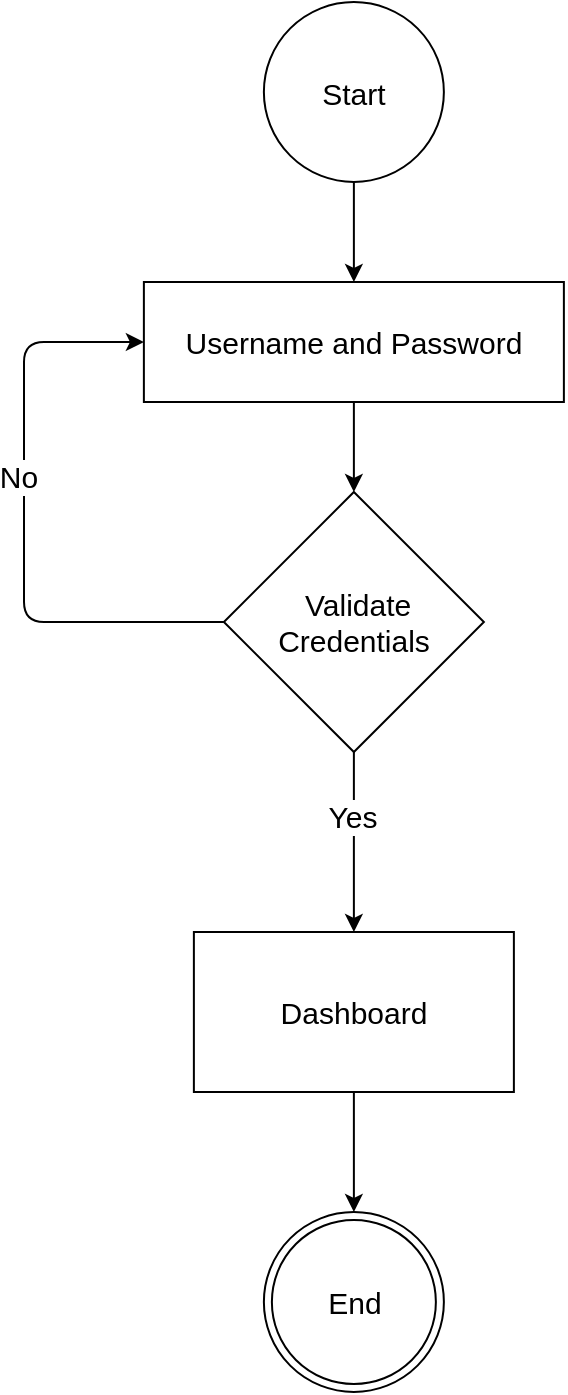 <mxfile>
    <diagram id="PH_vss8K-VmZNLm1NRz3" name="Page-1">
        <mxGraphModel dx="1133" dy="825" grid="1" gridSize="10" guides="1" tooltips="1" connect="1" arrows="1" fold="1" page="1" pageScale="1" pageWidth="850" pageHeight="1100" math="0" shadow="0">
            <root>
                <mxCell id="0"/>
                <mxCell id="1" parent="0"/>
                <mxCell id="6" value="" style="edgeStyle=none;html=1;fontSize=15;" parent="1" source="4" target="5" edge="1">
                    <mxGeometry relative="1" as="geometry"/>
                </mxCell>
                <mxCell id="4" value="Start" style="ellipse;fontSize=15;" parent="1" vertex="1">
                    <mxGeometry x="362.94" y="190" width="90" height="90" as="geometry"/>
                </mxCell>
                <mxCell id="8" value="" style="edgeStyle=none;html=1;fontSize=15;" parent="1" source="5" target="7" edge="1">
                    <mxGeometry relative="1" as="geometry"/>
                </mxCell>
                <mxCell id="5" value="Username and Password" style="whiteSpace=wrap;html=1;fillColor=none;fontSize=15;align=center;" parent="1" vertex="1">
                    <mxGeometry x="302.94" y="330" width="210" height="60" as="geometry"/>
                </mxCell>
                <mxCell id="9" style="edgeStyle=orthogonalEdgeStyle;html=1;exitX=0;exitY=0.5;exitDx=0;exitDy=0;fontSize=15;entryX=0;entryY=0.5;entryDx=0;entryDy=0;" parent="1" source="7" target="5" edge="1">
                    <mxGeometry relative="1" as="geometry">
                        <mxPoint x="222.94" y="520.176" as="targetPoint"/>
                        <Array as="points">
                            <mxPoint x="243" y="500"/>
                            <mxPoint x="243" y="360"/>
                        </Array>
                    </mxGeometry>
                </mxCell>
                <mxCell id="18" value="No" style="edgeLabel;html=1;align=center;verticalAlign=middle;resizable=0;points=[];fontSize=15;" parent="9" vertex="1" connectable="0">
                    <mxGeometry x="-0.021" y="3" relative="1" as="geometry">
                        <mxPoint y="-26" as="offset"/>
                    </mxGeometry>
                </mxCell>
                <mxCell id="12" value="" style="edgeStyle=orthogonalEdgeStyle;html=1;fontSize=15;" parent="1" source="7" target="11" edge="1">
                    <mxGeometry relative="1" as="geometry"/>
                </mxCell>
                <mxCell id="17" value="Yes" style="edgeLabel;html=1;align=center;verticalAlign=middle;resizable=0;points=[];fontSize=15;" parent="12" vertex="1" connectable="0">
                    <mxGeometry x="-0.291" y="-1" relative="1" as="geometry">
                        <mxPoint as="offset"/>
                    </mxGeometry>
                </mxCell>
                <mxCell id="7" value="&amp;nbsp;Validate Credentials" style="rhombus;whiteSpace=wrap;html=1;fontSize=15;fillColor=none;" parent="1" vertex="1">
                    <mxGeometry x="342.94" y="435" width="130" height="130" as="geometry"/>
                </mxCell>
                <mxCell id="16" value="" style="edgeStyle=orthogonalEdgeStyle;html=1;fontSize=15;" parent="1" source="11" target="15" edge="1">
                    <mxGeometry relative="1" as="geometry"/>
                </mxCell>
                <mxCell id="11" value="Dashboard" style="whiteSpace=wrap;html=1;fontSize=15;fillColor=none;" parent="1" vertex="1">
                    <mxGeometry x="327.94" y="655" width="160" height="80" as="geometry"/>
                </mxCell>
                <mxCell id="15" value="End" style="ellipse;html=1;shape=endState;fontSize=15;" parent="1" vertex="1">
                    <mxGeometry x="362.94" y="795" width="90" height="90" as="geometry"/>
                </mxCell>
            </root>
        </mxGraphModel>
    </diagram>
</mxfile>